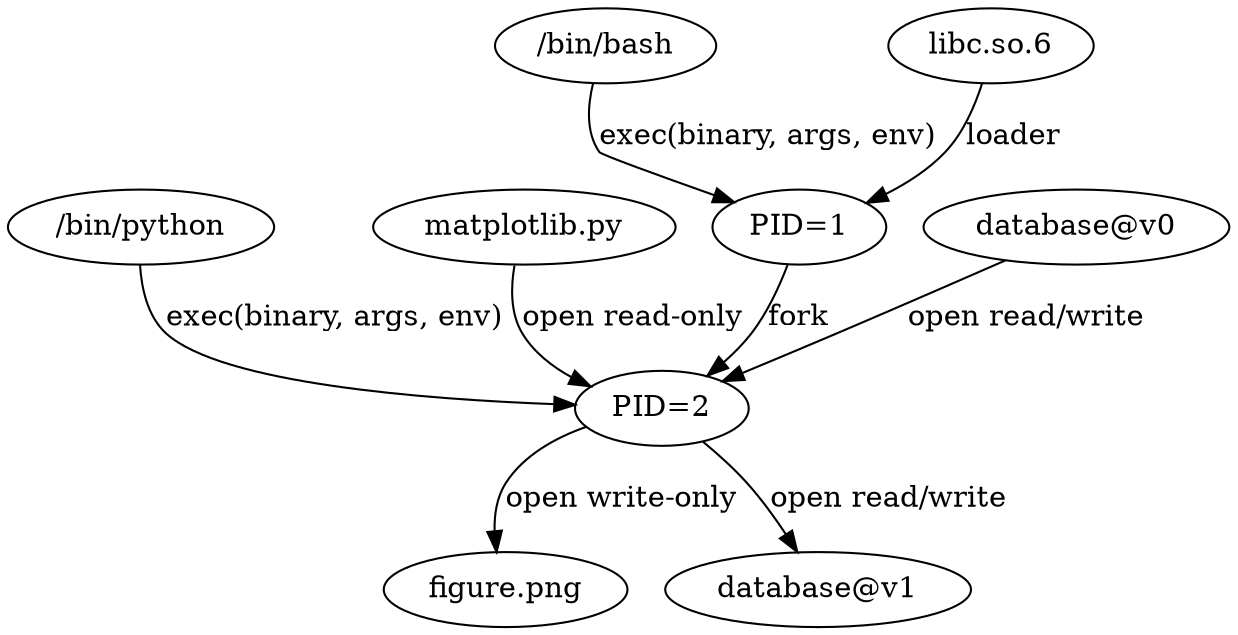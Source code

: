 digraph G {

  node [label="figure.png"] graph_png;
  node [label="/bin/python"] python;
  node [label="matplotlib.py"] matplotlib;
  node [label="PID=2"] proc2;
  node [label="PID=1"] proc1;
  node [label="/bin/bash"] bash;
  node [label="libc.so.6"] libc;
  node [label="database@v0"] database0;
  node [label="database@v1"] database1;

  bash -> proc1 [label="exec(binary, args, env)"];
  libc -> proc1 [label="loader"];
  proc1 -> proc2 [label="fork"];

  python -> proc2 [label="exec(binary, args, env)"];
  matplotlib -> proc2 [label="open read-only"];
  database0 -> proc2 [label="open read/write"];
  proc2 -> database1 [label="open read/write"];
  proc2 -> graph_png [label="open write-only"];
}
